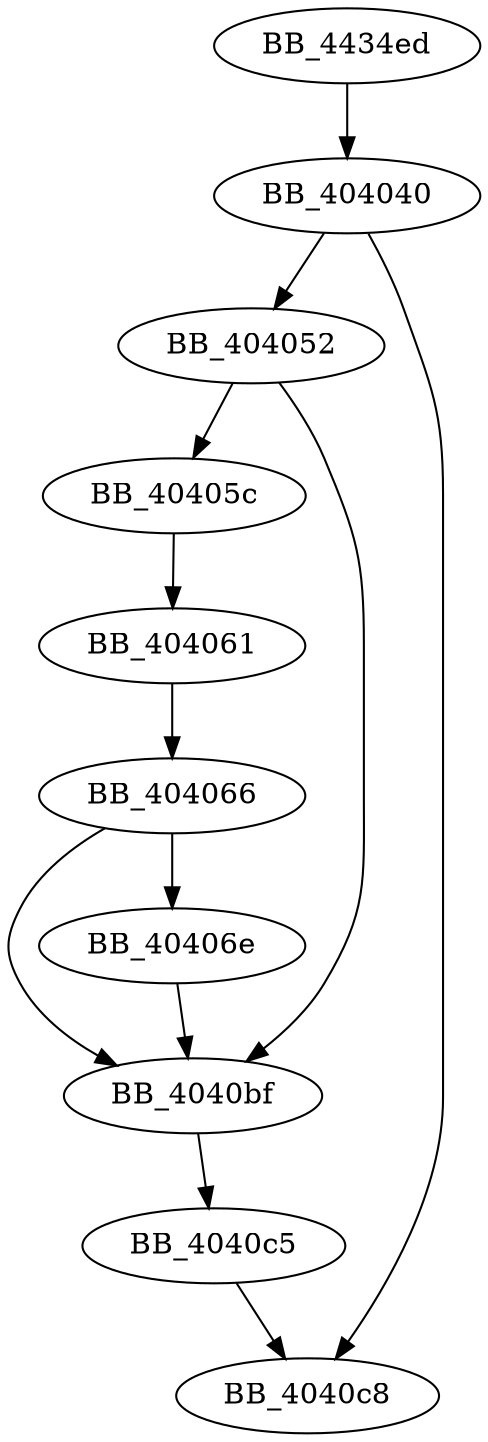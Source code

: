 DiGraph sub_4434ED{
BB_404040->BB_404052
BB_404040->BB_4040c8
BB_404052->BB_40405c
BB_404052->BB_4040bf
BB_40405c->BB_404061
BB_404061->BB_404066
BB_404066->BB_40406e
BB_404066->BB_4040bf
BB_40406e->BB_4040bf
BB_4040bf->BB_4040c5
BB_4040c5->BB_4040c8
BB_4434ed->BB_404040
}
